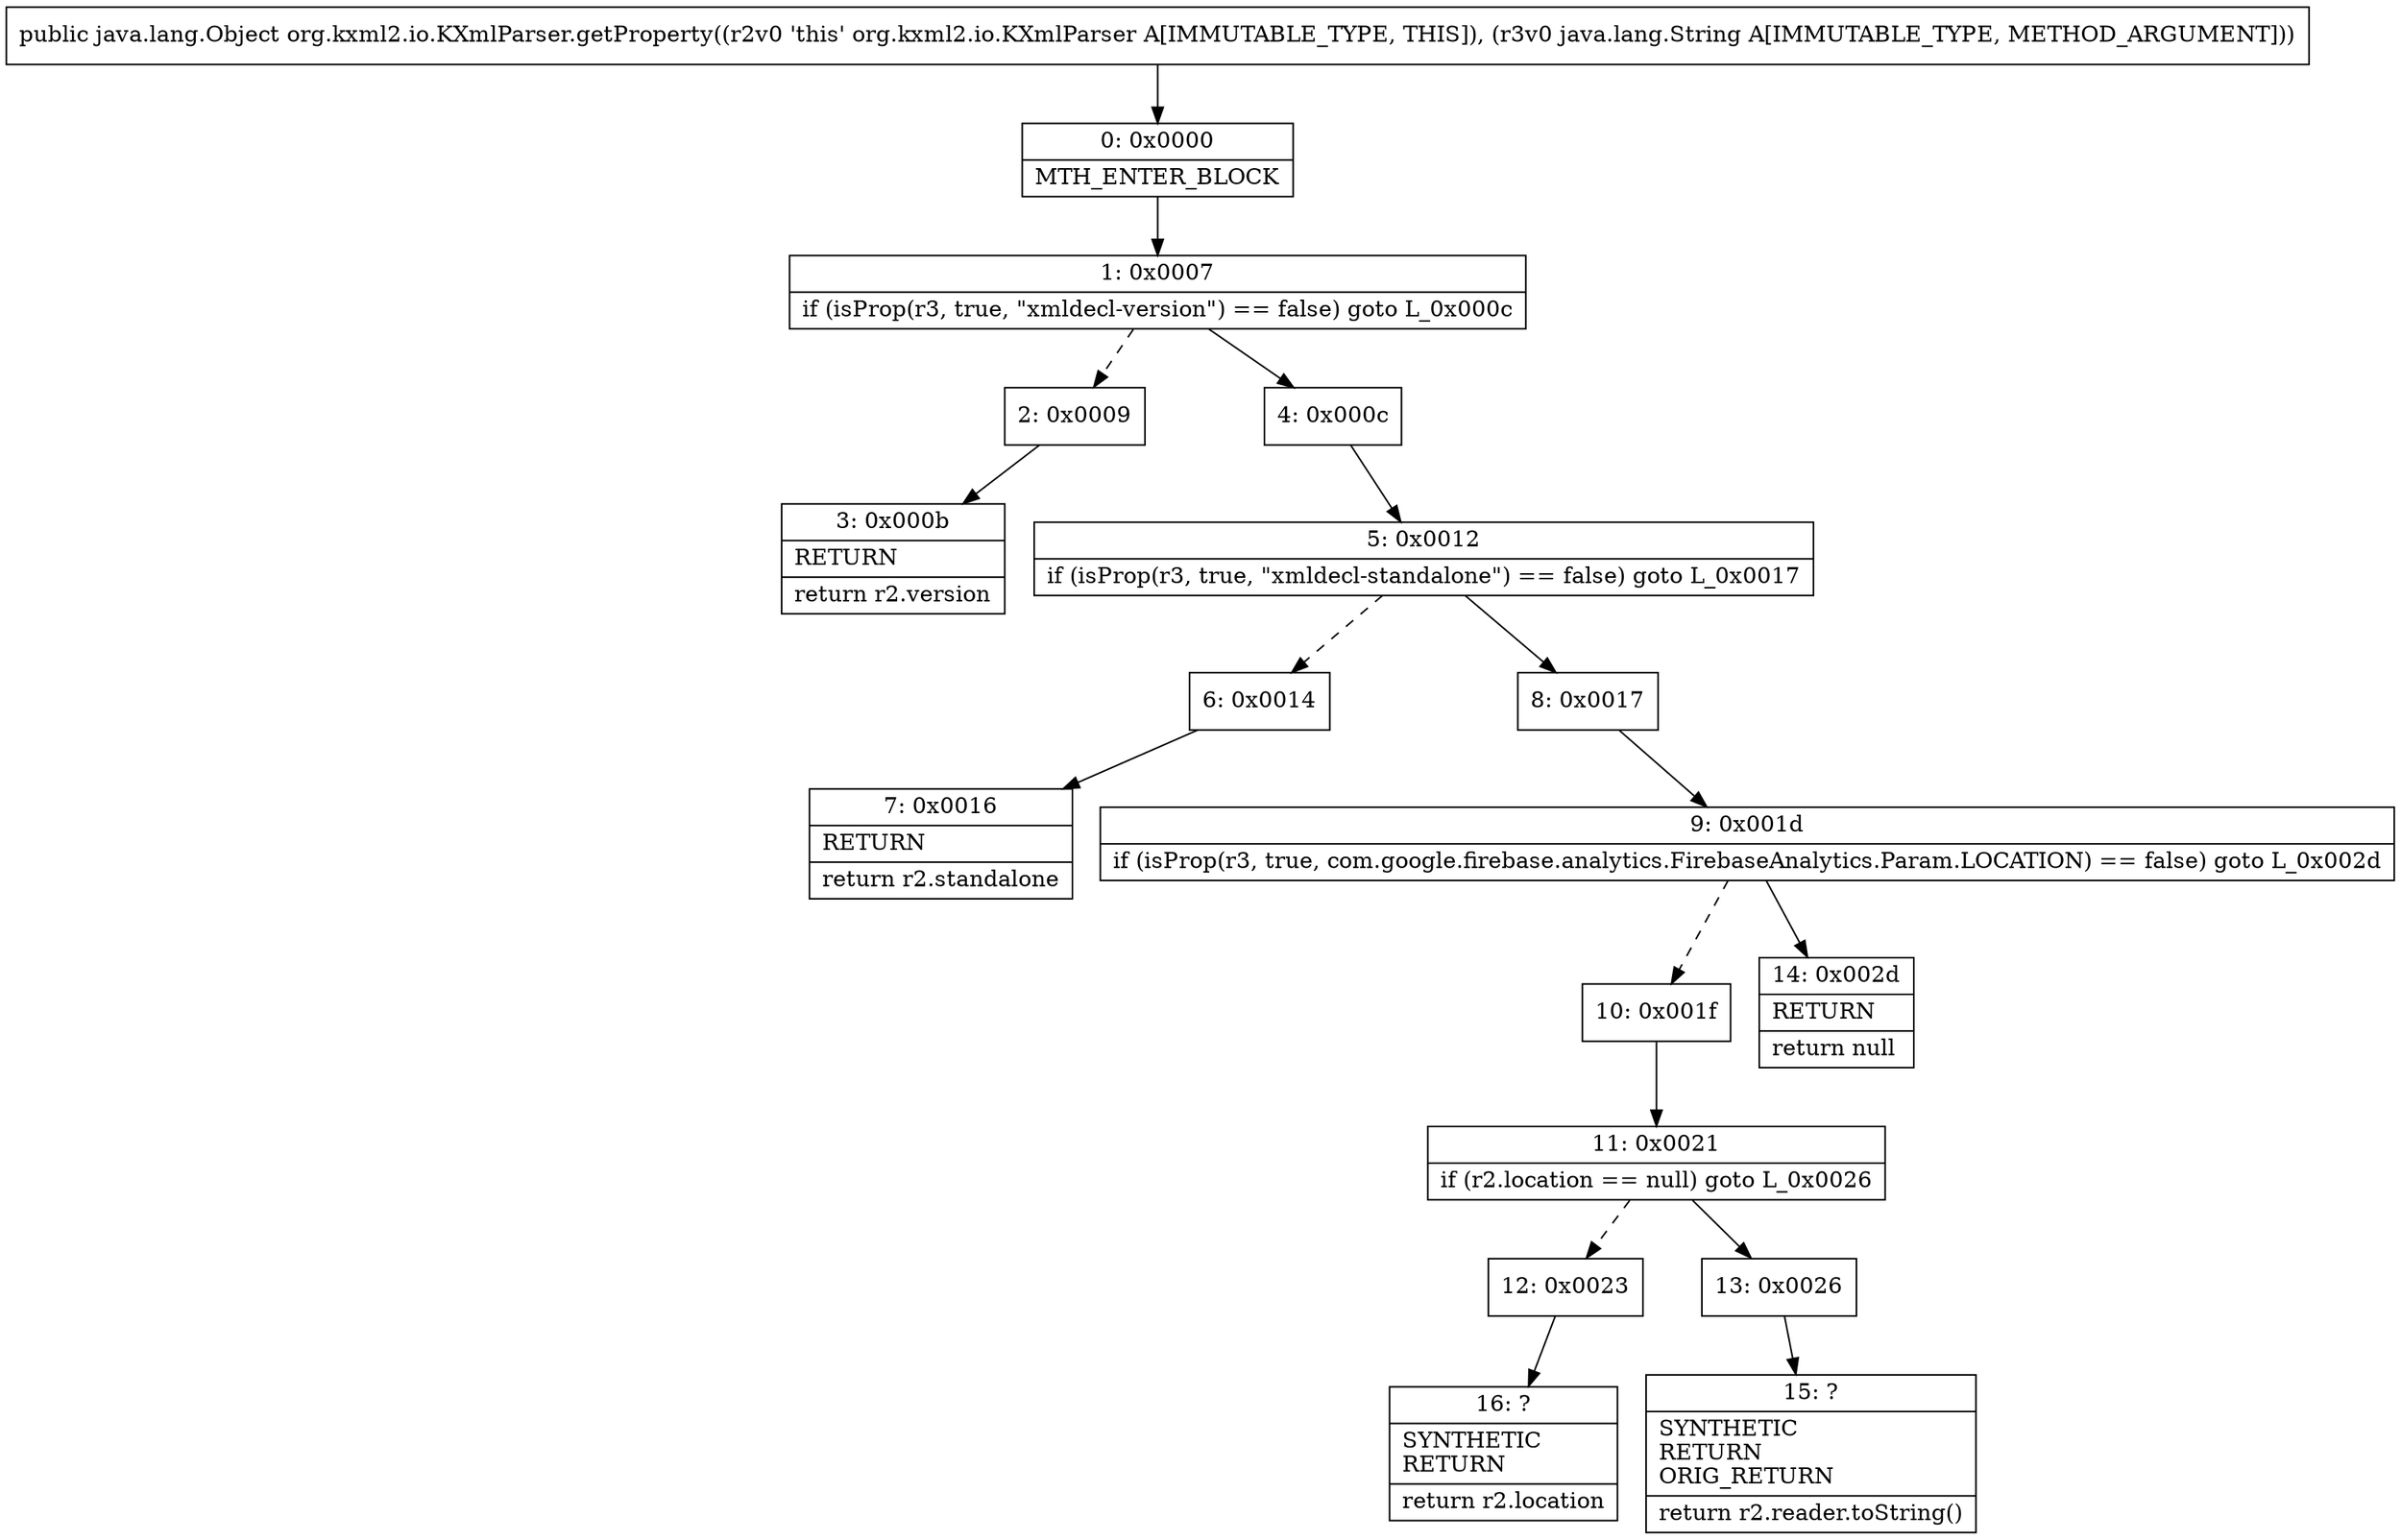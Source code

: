 digraph "CFG fororg.kxml2.io.KXmlParser.getProperty(Ljava\/lang\/String;)Ljava\/lang\/Object;" {
Node_0 [shape=record,label="{0\:\ 0x0000|MTH_ENTER_BLOCK\l}"];
Node_1 [shape=record,label="{1\:\ 0x0007|if (isProp(r3, true, \"xmldecl\-version\") == false) goto L_0x000c\l}"];
Node_2 [shape=record,label="{2\:\ 0x0009}"];
Node_3 [shape=record,label="{3\:\ 0x000b|RETURN\l|return r2.version\l}"];
Node_4 [shape=record,label="{4\:\ 0x000c}"];
Node_5 [shape=record,label="{5\:\ 0x0012|if (isProp(r3, true, \"xmldecl\-standalone\") == false) goto L_0x0017\l}"];
Node_6 [shape=record,label="{6\:\ 0x0014}"];
Node_7 [shape=record,label="{7\:\ 0x0016|RETURN\l|return r2.standalone\l}"];
Node_8 [shape=record,label="{8\:\ 0x0017}"];
Node_9 [shape=record,label="{9\:\ 0x001d|if (isProp(r3, true, com.google.firebase.analytics.FirebaseAnalytics.Param.LOCATION) == false) goto L_0x002d\l}"];
Node_10 [shape=record,label="{10\:\ 0x001f}"];
Node_11 [shape=record,label="{11\:\ 0x0021|if (r2.location == null) goto L_0x0026\l}"];
Node_12 [shape=record,label="{12\:\ 0x0023}"];
Node_13 [shape=record,label="{13\:\ 0x0026}"];
Node_14 [shape=record,label="{14\:\ 0x002d|RETURN\l|return null\l}"];
Node_15 [shape=record,label="{15\:\ ?|SYNTHETIC\lRETURN\lORIG_RETURN\l|return r2.reader.toString()\l}"];
Node_16 [shape=record,label="{16\:\ ?|SYNTHETIC\lRETURN\l|return r2.location\l}"];
MethodNode[shape=record,label="{public java.lang.Object org.kxml2.io.KXmlParser.getProperty((r2v0 'this' org.kxml2.io.KXmlParser A[IMMUTABLE_TYPE, THIS]), (r3v0 java.lang.String A[IMMUTABLE_TYPE, METHOD_ARGUMENT])) }"];
MethodNode -> Node_0;
Node_0 -> Node_1;
Node_1 -> Node_2[style=dashed];
Node_1 -> Node_4;
Node_2 -> Node_3;
Node_4 -> Node_5;
Node_5 -> Node_6[style=dashed];
Node_5 -> Node_8;
Node_6 -> Node_7;
Node_8 -> Node_9;
Node_9 -> Node_10[style=dashed];
Node_9 -> Node_14;
Node_10 -> Node_11;
Node_11 -> Node_12[style=dashed];
Node_11 -> Node_13;
Node_12 -> Node_16;
Node_13 -> Node_15;
}

